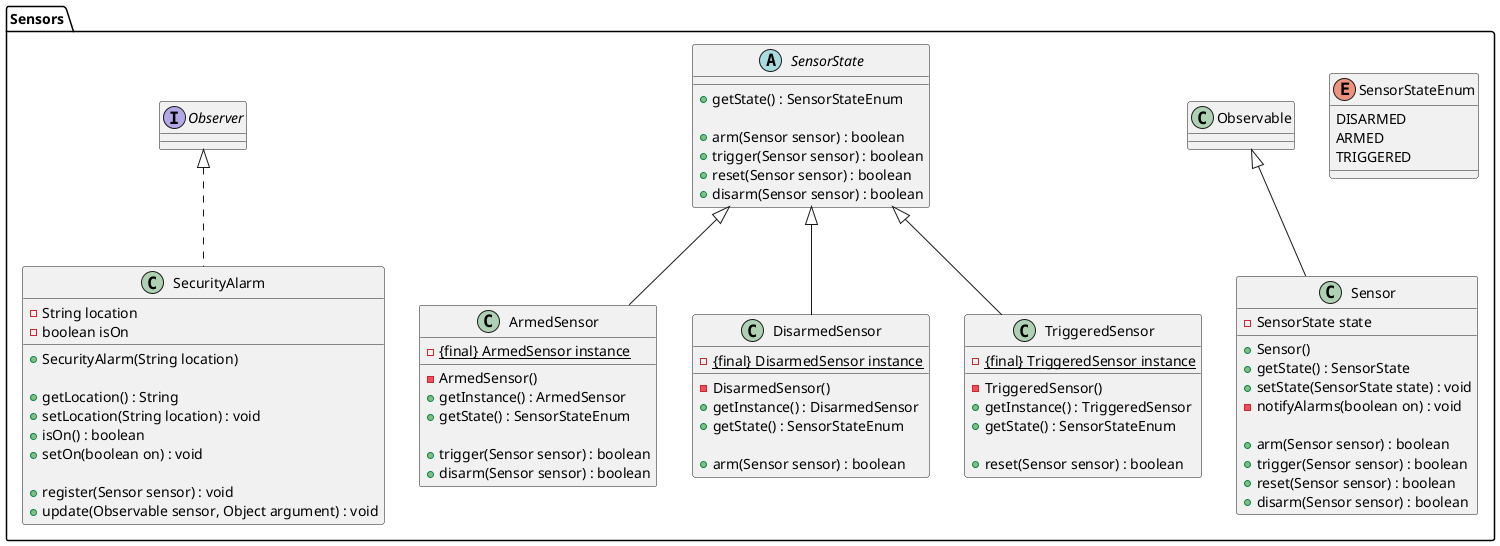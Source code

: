 @startuml
'https://plantuml.com/class-diagram

'left to right direction

package sensors_package as "Sensors" {

enum SensorStateEnum {
    DISARMED
    ARMED
    TRIGGERED
}

class Sensor extends Observable {
    - SensorState state

    + Sensor()
    + getState() : SensorState
    + setState(SensorState state) : void
    - notifyAlarms(boolean on) : void

    + arm(Sensor sensor) : boolean
    + trigger(Sensor sensor) : boolean
    + reset(Sensor sensor) : boolean
    + disarm(Sensor sensor) : boolean
}

abstract class SensorState {
    + getState() : SensorStateEnum

    + arm(Sensor sensor) : boolean
    + trigger(Sensor sensor) : boolean
    + reset(Sensor sensor) : boolean
    + disarm(Sensor sensor) : boolean
}

class ArmedSensor extends SensorState {
    - {static} {final} ArmedSensor instance

    - ArmedSensor()
    + getInstance() : ArmedSensor
    + getState() : SensorStateEnum

    + trigger(Sensor sensor) : boolean
    + disarm(Sensor sensor) : boolean
}

class DisarmedSensor extends SensorState {
    - {static} {final} DisarmedSensor instance

    - DisarmedSensor()
    + getInstance() : DisarmedSensor
    + getState() : SensorStateEnum

    + arm(Sensor sensor) : boolean
}

class TriggeredSensor extends SensorState {
    - {static} {final} TriggeredSensor instance

    - TriggeredSensor()
    + getInstance() : TriggeredSensor
    + getState() : SensorStateEnum

    + reset(Sensor sensor) : boolean
}

class SecurityAlarm implements Observer {
    - String location
    - boolean isOn

    + SecurityAlarm(String location)

    + getLocation() : String
    + setLocation(String location) : void
    + isOn() : boolean
    + setOn(boolean on) : void

    + register(Sensor sensor) : void
    + update(Observable sensor, Object argument) : void
}

}

@enduml